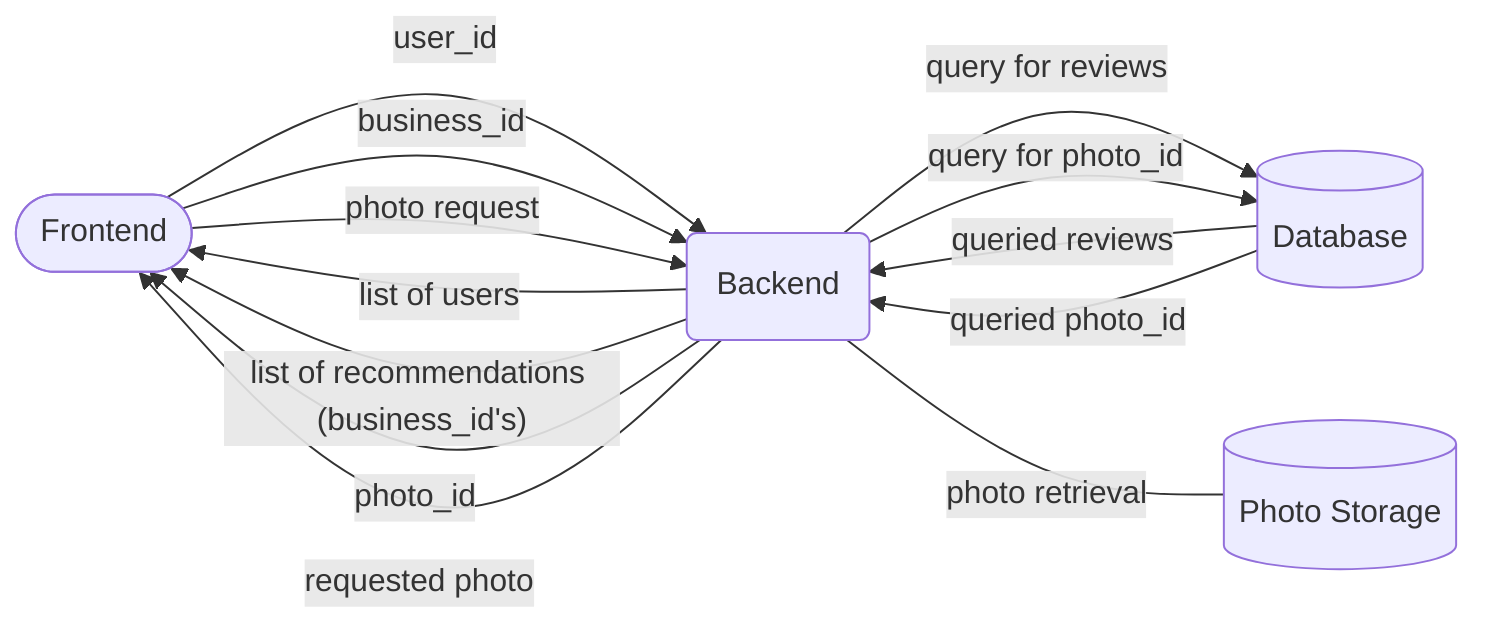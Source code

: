 flowchart LR;
    F([Frontend])-->|user_id|B(Backend);
    B-->|list of users|F;
    B-->|"list of recommendations (business_id's)"|F;
    B-->|query for reviews|DB[(Database)];
    DB-->|queried reviews|B;
    F-->|business_id|B;
    B-->|query for photo_id|DB;
    DB-->|queried photo_id|B;
    B-->|photo_id|F;
    B---|photo retrieval|P[(Photo Storage)];
    F-->|photo request|B;
    B-->|requested photo|F;